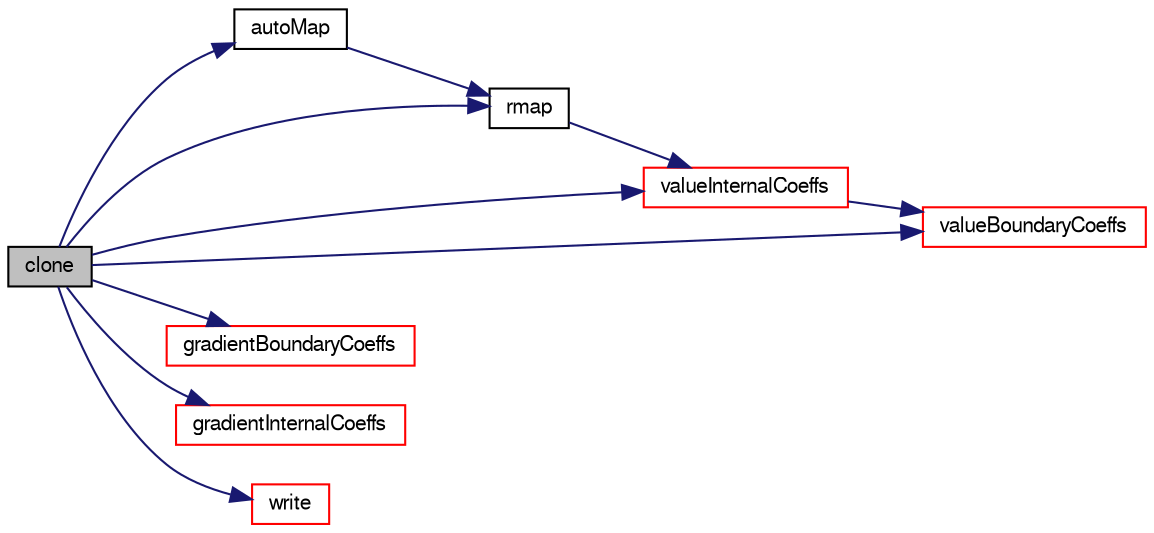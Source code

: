 digraph "clone"
{
  bgcolor="transparent";
  edge [fontname="FreeSans",fontsize="10",labelfontname="FreeSans",labelfontsize="10"];
  node [fontname="FreeSans",fontsize="10",shape=record];
  rankdir="LR";
  Node828 [label="clone",height=0.2,width=0.4,color="black", fillcolor="grey75", style="filled", fontcolor="black"];
  Node828 -> Node829 [color="midnightblue",fontsize="10",style="solid",fontname="FreeSans"];
  Node829 [label="autoMap",height=0.2,width=0.4,color="black",URL="$a23554.html#a0ab0c43ce90d756c88dd81e3d0a9eef5",tooltip="Map (and resize as needed) from self given a mapping object. "];
  Node829 -> Node830 [color="midnightblue",fontsize="10",style="solid",fontname="FreeSans"];
  Node830 [label="rmap",height=0.2,width=0.4,color="black",URL="$a23554.html#abe233fd0f00c5f2012c2a8f57f20f5cb",tooltip="Reverse map the given fvPatchField onto this fvPatchField. "];
  Node830 -> Node831 [color="midnightblue",fontsize="10",style="solid",fontname="FreeSans"];
  Node831 [label="valueInternalCoeffs",height=0.2,width=0.4,color="red",URL="$a23554.html#a541ce5c2450b431429d4b4833b66761f",tooltip="Return the matrix diagonal coefficients corresponding to the. "];
  Node831 -> Node880 [color="midnightblue",fontsize="10",style="solid",fontname="FreeSans"];
  Node880 [label="valueBoundaryCoeffs",height=0.2,width=0.4,color="red",URL="$a23554.html#a9b2e6c272ac0cf09dbfe76b65cc668da",tooltip="Return the matrix source coefficients corresponding to the. "];
  Node828 -> Node881 [color="midnightblue",fontsize="10",style="solid",fontname="FreeSans"];
  Node881 [label="gradientBoundaryCoeffs",height=0.2,width=0.4,color="red",URL="$a23554.html#a82aaa73cc69fe46d94d900ae1fc1a68d",tooltip="Return the matrix source coefficients corresponding to the. "];
  Node828 -> Node882 [color="midnightblue",fontsize="10",style="solid",fontname="FreeSans"];
  Node882 [label="gradientInternalCoeffs",height=0.2,width=0.4,color="red",URL="$a23554.html#a3190133c49936e7f0fb70c588951402f",tooltip="Return the matrix diagonal coefficients corresponding to the. "];
  Node828 -> Node830 [color="midnightblue",fontsize="10",style="solid",fontname="FreeSans"];
  Node828 -> Node880 [color="midnightblue",fontsize="10",style="solid",fontname="FreeSans"];
  Node828 -> Node831 [color="midnightblue",fontsize="10",style="solid",fontname="FreeSans"];
  Node828 -> Node883 [color="midnightblue",fontsize="10",style="solid",fontname="FreeSans"];
  Node883 [label="write",height=0.2,width=0.4,color="red",URL="$a23554.html#a293fdfec8bdfbd5c3913ab4c9f3454ff",tooltip="Write. "];
}
